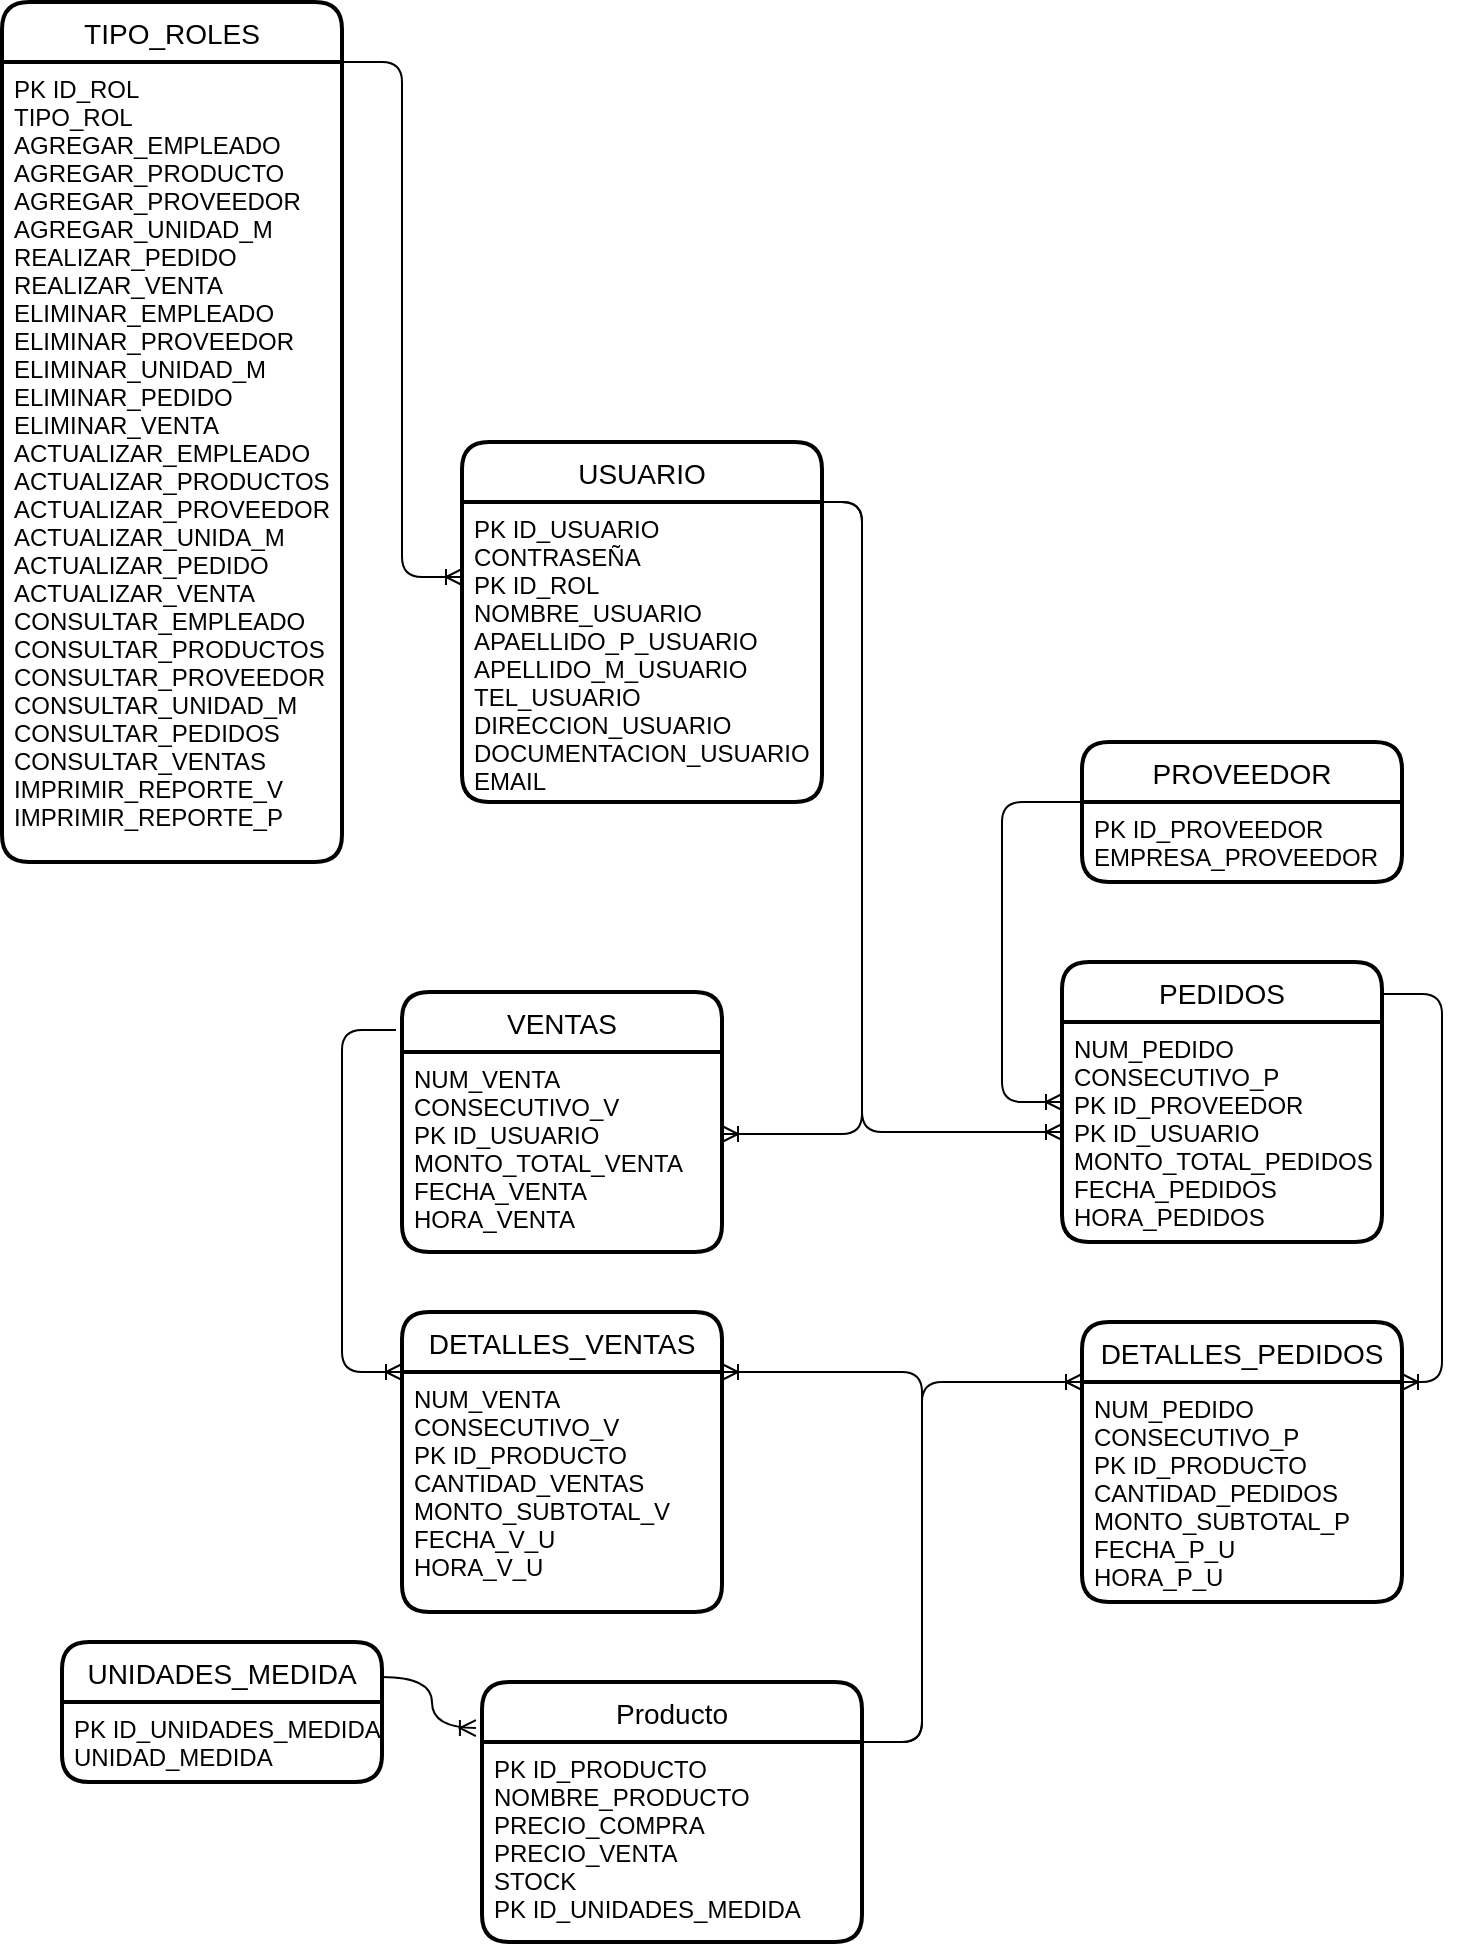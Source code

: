 <mxfile version="14.6.13" type="device"><diagram id="bIPZDq1_X18i4b5MtwAv" name="Page-1"><mxGraphModel dx="1092" dy="494" grid="1" gridSize="10" guides="1" tooltips="1" connect="1" arrows="1" fold="1" page="1" pageScale="1" pageWidth="827" pageHeight="1169" math="0" shadow="0"><root><mxCell id="0"/><mxCell id="1" parent="0"/><mxCell id="6sykx30uCnnOGX2xTn8X-4" value="USUARIO" style="swimlane;childLayout=stackLayout;horizontal=1;startSize=30;horizontalStack=0;rounded=1;fontSize=14;fontStyle=0;strokeWidth=2;resizeParent=0;resizeLast=1;shadow=0;dashed=0;align=center;" parent="1" vertex="1"><mxGeometry x="300" y="310" width="180" height="180" as="geometry"/></mxCell><mxCell id="6sykx30uCnnOGX2xTn8X-5" value="PK ID_USUARIO&#10;CONTRASEÑA&#10;PK ID_ROL&#10;NOMBRE_USUARIO&#10;APAELLIDO_P_USUARIO&#10;APELLIDO_M_USUARIO&#10;TEL_USUARIO&#10;DIRECCION_USUARIO&#10;DOCUMENTACION_USUARIO&#10;EMAIL" style="align=left;strokeColor=none;fillColor=none;spacingLeft=4;fontSize=12;verticalAlign=top;resizable=0;rotatable=0;part=1;" parent="6sykx30uCnnOGX2xTn8X-4" vertex="1"><mxGeometry y="30" width="180" height="150" as="geometry"/></mxCell><mxCell id="6sykx30uCnnOGX2xTn8X-6" value="VENTAS" style="swimlane;childLayout=stackLayout;horizontal=1;startSize=30;horizontalStack=0;rounded=1;fontSize=14;fontStyle=0;strokeWidth=2;resizeParent=0;resizeLast=1;shadow=0;dashed=0;align=center;" parent="1" vertex="1"><mxGeometry x="270" y="585" width="160" height="130" as="geometry"/></mxCell><mxCell id="6sykx30uCnnOGX2xTn8X-7" value="NUM_VENTA&#10;CONSECUTIVO_V&#10;PK ID_USUARIO&#10;MONTO_TOTAL_VENTA&#10;FECHA_VENTA&#10;HORA_VENTA" style="align=left;strokeColor=none;fillColor=none;spacingLeft=4;fontSize=12;verticalAlign=top;resizable=0;rotatable=0;part=1;" parent="6sykx30uCnnOGX2xTn8X-6" vertex="1"><mxGeometry y="30" width="160" height="100" as="geometry"/></mxCell><mxCell id="6sykx30uCnnOGX2xTn8X-8" value="DETALLES_VENTAS" style="swimlane;childLayout=stackLayout;horizontal=1;startSize=30;horizontalStack=0;rounded=1;fontSize=14;fontStyle=0;strokeWidth=2;resizeParent=0;resizeLast=1;shadow=0;dashed=0;align=center;" parent="1" vertex="1"><mxGeometry x="270" y="745" width="160" height="150" as="geometry"/></mxCell><mxCell id="6sykx30uCnnOGX2xTn8X-9" value="NUM_VENTA&#10;CONSECUTIVO_V&#10;PK ID_PRODUCTO&#10;CANTIDAD_VENTAS&#10;MONTO_SUBTOTAL_V&#10;FECHA_V_U&#10;HORA_V_U" style="align=left;strokeColor=none;fillColor=none;spacingLeft=4;fontSize=12;verticalAlign=top;resizable=0;rotatable=0;part=1;" parent="6sykx30uCnnOGX2xTn8X-8" vertex="1"><mxGeometry y="30" width="160" height="120" as="geometry"/></mxCell><mxCell id="6sykx30uCnnOGX2xTn8X-10" value="PEDIDOS" style="swimlane;childLayout=stackLayout;horizontal=1;startSize=30;horizontalStack=0;rounded=1;fontSize=14;fontStyle=0;strokeWidth=2;resizeParent=0;resizeLast=1;shadow=0;dashed=0;align=center;" parent="1" vertex="1"><mxGeometry x="600" y="570" width="160" height="140" as="geometry"/></mxCell><mxCell id="6sykx30uCnnOGX2xTn8X-11" value="NUM_PEDIDO&#10;CONSECUTIVO_P&#10;PK ID_PROVEEDOR&#10;PK ID_USUARIO&#10;MONTO_TOTAL_PEDIDOS&#10;FECHA_PEDIDOS&#10;HORA_PEDIDOS" style="align=left;strokeColor=none;fillColor=none;spacingLeft=4;fontSize=12;verticalAlign=top;resizable=0;rotatable=0;part=1;" parent="6sykx30uCnnOGX2xTn8X-10" vertex="1"><mxGeometry y="30" width="160" height="110" as="geometry"/></mxCell><mxCell id="6sykx30uCnnOGX2xTn8X-13" value="DETALLES_PEDIDOS" style="swimlane;childLayout=stackLayout;horizontal=1;startSize=30;horizontalStack=0;rounded=1;fontSize=14;fontStyle=0;strokeWidth=2;resizeParent=0;resizeLast=1;shadow=0;dashed=0;align=center;" parent="1" vertex="1"><mxGeometry x="610" y="750" width="160" height="140" as="geometry"/></mxCell><mxCell id="6sykx30uCnnOGX2xTn8X-14" value="NUM_PEDIDO&#10;CONSECUTIVO_P&#10;PK ID_PRODUCTO&#10;CANTIDAD_PEDIDOS&#10;MONTO_SUBTOTAL_P&#10;FECHA_P_U&#10;HORA_P_U" style="align=left;strokeColor=none;fillColor=none;spacingLeft=4;fontSize=12;verticalAlign=top;resizable=0;rotatable=0;part=1;" parent="6sykx30uCnnOGX2xTn8X-13" vertex="1"><mxGeometry y="30" width="160" height="110" as="geometry"/></mxCell><mxCell id="6sykx30uCnnOGX2xTn8X-18" value="PROVEEDOR" style="swimlane;childLayout=stackLayout;horizontal=1;startSize=30;horizontalStack=0;rounded=1;fontSize=14;fontStyle=0;strokeWidth=2;resizeParent=0;resizeLast=1;shadow=0;dashed=0;align=center;" parent="1" vertex="1"><mxGeometry x="610" y="460" width="160" height="70" as="geometry"/></mxCell><mxCell id="6sykx30uCnnOGX2xTn8X-19" value="PK ID_PROVEEDOR&#10;EMPRESA_PROVEEDOR" style="align=left;strokeColor=none;fillColor=none;spacingLeft=4;fontSize=12;verticalAlign=top;resizable=0;rotatable=0;part=1;" parent="6sykx30uCnnOGX2xTn8X-18" vertex="1"><mxGeometry y="30" width="160" height="40" as="geometry"/></mxCell><mxCell id="6sykx30uCnnOGX2xTn8X-20" value="TIPO_ROLES" style="swimlane;childLayout=stackLayout;horizontal=1;startSize=30;horizontalStack=0;rounded=1;fontSize=14;fontStyle=0;strokeWidth=2;resizeParent=0;resizeLast=1;shadow=0;dashed=0;align=center;" parent="1" vertex="1"><mxGeometry x="70" y="90" width="170" height="430" as="geometry"/></mxCell><mxCell id="6sykx30uCnnOGX2xTn8X-21" value="PK ID_ROL&#10;TIPO_ROL&#10;AGREGAR_EMPLEADO&#10;AGREGAR_PRODUCTO&#10;AGREGAR_PROVEEDOR&#10;AGREGAR_UNIDAD_M&#10;REALIZAR_PEDIDO&#10;REALIZAR_VENTA&#10;ELIMINAR_EMPLEADO&#10;ELIMINAR_PROVEEDOR&#10;ELIMINAR_UNIDAD_M&#10;ELIMINAR_PEDIDO&#10;ELIMINAR_VENTA&#10;ACTUALIZAR_EMPLEADO&#10;ACTUALIZAR_PRODUCTOS&#10;ACTUALIZAR_PROVEEDOR&#10;ACTUALIZAR_UNIDA_M&#10;ACTUALIZAR_PEDIDO&#10;ACTUALIZAR_VENTA&#10;CONSULTAR_EMPLEADO&#10;CONSULTAR_PRODUCTOS&#10;CONSULTAR_PROVEEDOR&#10;CONSULTAR_UNIDAD_M&#10;CONSULTAR_PEDIDOS&#10;CONSULTAR_VENTAS&#10;IMPRIMIR_REPORTE_V&#10;IMPRIMIR_REPORTE_P&#10;" style="align=left;strokeColor=none;fillColor=none;spacingLeft=4;fontSize=12;verticalAlign=top;resizable=0;rotatable=0;part=1;" parent="6sykx30uCnnOGX2xTn8X-20" vertex="1"><mxGeometry y="30" width="170" height="400" as="geometry"/></mxCell><mxCell id="JSJGyWZso0AeSOkNAQXu-1" value="" style="edgeStyle=elbowEdgeStyle;fontSize=12;html=1;endArrow=ERoneToMany;exitX=1.006;exitY=0.114;exitDx=0;exitDy=0;exitPerimeter=0;entryX=1;entryY=0;entryDx=0;entryDy=0;" edge="1" parent="1" source="6sykx30uCnnOGX2xTn8X-10" target="6sykx30uCnnOGX2xTn8X-14"><mxGeometry width="100" height="100" relative="1" as="geometry"><mxPoint x="360" y="410" as="sourcePoint"/><mxPoint x="460" y="310" as="targetPoint"/><Array as="points"><mxPoint x="790" y="660"/><mxPoint x="800" y="720"/></Array></mxGeometry></mxCell><mxCell id="JSJGyWZso0AeSOkNAQXu-2" value="" style="edgeStyle=elbowEdgeStyle;fontSize=12;html=1;endArrow=ERoneToMany;exitX=-0.019;exitY=0.146;exitDx=0;exitDy=0;exitPerimeter=0;entryX=0;entryY=0;entryDx=0;entryDy=0;elbow=vertical;" edge="1" parent="1" source="6sykx30uCnnOGX2xTn8X-6" target="6sykx30uCnnOGX2xTn8X-9"><mxGeometry width="100" height="100" relative="1" as="geometry"><mxPoint x="470.96" y="275.96" as="sourcePoint"/><mxPoint x="549.04" y="226.94" as="targetPoint"/><Array as="points"><mxPoint x="240" y="689"/></Array></mxGeometry></mxCell><mxCell id="JSJGyWZso0AeSOkNAQXu-8" value="" style="edgeStyle=elbowEdgeStyle;fontSize=12;html=1;endArrow=ERoneToMany;exitX=0;exitY=0;exitDx=0;exitDy=0;entryX=0;entryY=0.5;entryDx=0;entryDy=0;" edge="1" parent="1" source="6sykx30uCnnOGX2xTn8X-19" target="6sykx30uCnnOGX2xTn8X-10"><mxGeometry width="100" height="100" relative="1" as="geometry"><mxPoint x="400" y="757.01" as="sourcePoint"/><mxPoint x="340" y="892.98" as="targetPoint"/><Array as="points"><mxPoint x="570" y="710"/></Array></mxGeometry></mxCell><mxCell id="JSJGyWZso0AeSOkNAQXu-11" value="" style="edgeStyle=entityRelationEdgeStyle;fontSize=12;html=1;endArrow=ERoneToMany;exitX=1;exitY=0;exitDx=0;exitDy=0;entryX=0;entryY=0.25;entryDx=0;entryDy=0;" edge="1" parent="1" source="6sykx30uCnnOGX2xTn8X-21" target="6sykx30uCnnOGX2xTn8X-5"><mxGeometry width="100" height="100" relative="1" as="geometry"><mxPoint x="460" y="107.5" as="sourcePoint"/><mxPoint x="606.96" y="138.01" as="targetPoint"/></mxGeometry></mxCell><mxCell id="JSJGyWZso0AeSOkNAQXu-12" value="" style="edgeStyle=elbowEdgeStyle;fontSize=12;html=1;endArrow=ERoneToMany;exitX=1;exitY=0;exitDx=0;exitDy=0;" edge="1" parent="1" source="6sykx30uCnnOGX2xTn8X-5"><mxGeometry width="100" height="100" relative="1" as="geometry"><mxPoint x="500" y="400" as="sourcePoint"/><mxPoint x="430" y="656" as="targetPoint"/><Array as="points"><mxPoint x="500" y="510"/></Array></mxGeometry></mxCell><mxCell id="JSJGyWZso0AeSOkNAQXu-13" value="" style="edgeStyle=elbowEdgeStyle;fontSize=12;html=1;endArrow=ERoneToMany;exitX=1;exitY=0;exitDx=0;exitDy=0;entryX=0;entryY=0.5;entryDx=0;entryDy=0;" edge="1" parent="1" source="6sykx30uCnnOGX2xTn8X-5" target="6sykx30uCnnOGX2xTn8X-11"><mxGeometry width="100" height="100" relative="1" as="geometry"><mxPoint x="490" y="350" as="sourcePoint"/><mxPoint x="444" y="666" as="targetPoint"/><Array as="points"><mxPoint x="500" y="510"/></Array></mxGeometry></mxCell><mxCell id="JSJGyWZso0AeSOkNAQXu-14" value="Producto" style="swimlane;childLayout=stackLayout;horizontal=1;startSize=30;horizontalStack=0;rounded=1;fontSize=14;fontStyle=0;strokeWidth=2;resizeParent=0;resizeLast=1;shadow=0;dashed=0;align=center;" vertex="1" parent="1"><mxGeometry x="310" y="930" width="190" height="130" as="geometry"/></mxCell><mxCell id="JSJGyWZso0AeSOkNAQXu-15" value="PK ID_PRODUCTO&#10;NOMBRE_PRODUCTO&#10;PRECIO_COMPRA&#10;PRECIO_VENTA&#10;STOCK&#10;PK ID_UNIDADES_MEDIDA" style="align=left;strokeColor=none;fillColor=none;spacingLeft=4;fontSize=12;verticalAlign=top;resizable=0;rotatable=0;part=1;" vertex="1" parent="JSJGyWZso0AeSOkNAQXu-14"><mxGeometry y="30" width="190" height="100" as="geometry"/></mxCell><mxCell id="JSJGyWZso0AeSOkNAQXu-16" value="UNIDADES_MEDIDA" style="swimlane;childLayout=stackLayout;horizontal=1;startSize=30;horizontalStack=0;rounded=1;fontSize=14;fontStyle=0;strokeWidth=2;resizeParent=0;resizeLast=1;shadow=0;dashed=0;align=center;" vertex="1" parent="1"><mxGeometry x="100" y="910" width="160" height="70" as="geometry"/></mxCell><mxCell id="JSJGyWZso0AeSOkNAQXu-17" value="PK ID_UNIDADES_MEDIDA&#10;UNIDAD_MEDIDA" style="align=left;strokeColor=none;fillColor=none;spacingLeft=4;fontSize=12;verticalAlign=top;resizable=0;rotatable=0;part=1;" vertex="1" parent="JSJGyWZso0AeSOkNAQXu-16"><mxGeometry y="30" width="160" height="40" as="geometry"/></mxCell><mxCell id="JSJGyWZso0AeSOkNAQXu-18" value="" style="fontSize=12;html=1;endArrow=ERoneToMany;exitX=1;exitY=0.25;exitDx=0;exitDy=0;entryX=-0.016;entryY=0.177;entryDx=0;entryDy=0;entryPerimeter=0;edgeStyle=orthogonalEdgeStyle;curved=1;" edge="1" parent="1" source="JSJGyWZso0AeSOkNAQXu-16" target="JSJGyWZso0AeSOkNAQXu-14"><mxGeometry width="100" height="100" relative="1" as="geometry"><mxPoint x="500.96" y="835.96" as="sourcePoint"/><mxPoint x="290" y="1030" as="targetPoint"/></mxGeometry></mxCell><mxCell id="JSJGyWZso0AeSOkNAQXu-19" value="" style="edgeStyle=elbowEdgeStyle;fontSize=12;html=1;endArrow=ERoneToMany;exitX=1;exitY=0;exitDx=0;exitDy=0;entryX=1;entryY=0;entryDx=0;entryDy=0;" edge="1" parent="1" source="JSJGyWZso0AeSOkNAQXu-15" target="6sykx30uCnnOGX2xTn8X-9"><mxGeometry width="100" height="100" relative="1" as="geometry"><mxPoint x="550" y="947.5" as="sourcePoint"/><mxPoint x="646.96" y="953.01" as="targetPoint"/><Array as="points"><mxPoint x="530" y="870"/></Array></mxGeometry></mxCell><mxCell id="JSJGyWZso0AeSOkNAQXu-20" value="" style="edgeStyle=elbowEdgeStyle;fontSize=12;html=1;endArrow=ERoneToMany;entryX=0;entryY=0;entryDx=0;entryDy=0;" edge="1" parent="1" target="6sykx30uCnnOGX2xTn8X-14"><mxGeometry width="100" height="100" relative="1" as="geometry"><mxPoint x="500" y="960" as="sourcePoint"/><mxPoint x="440" y="785" as="targetPoint"/><Array as="points"><mxPoint x="530" y="870"/></Array></mxGeometry></mxCell></root></mxGraphModel></diagram></mxfile>
